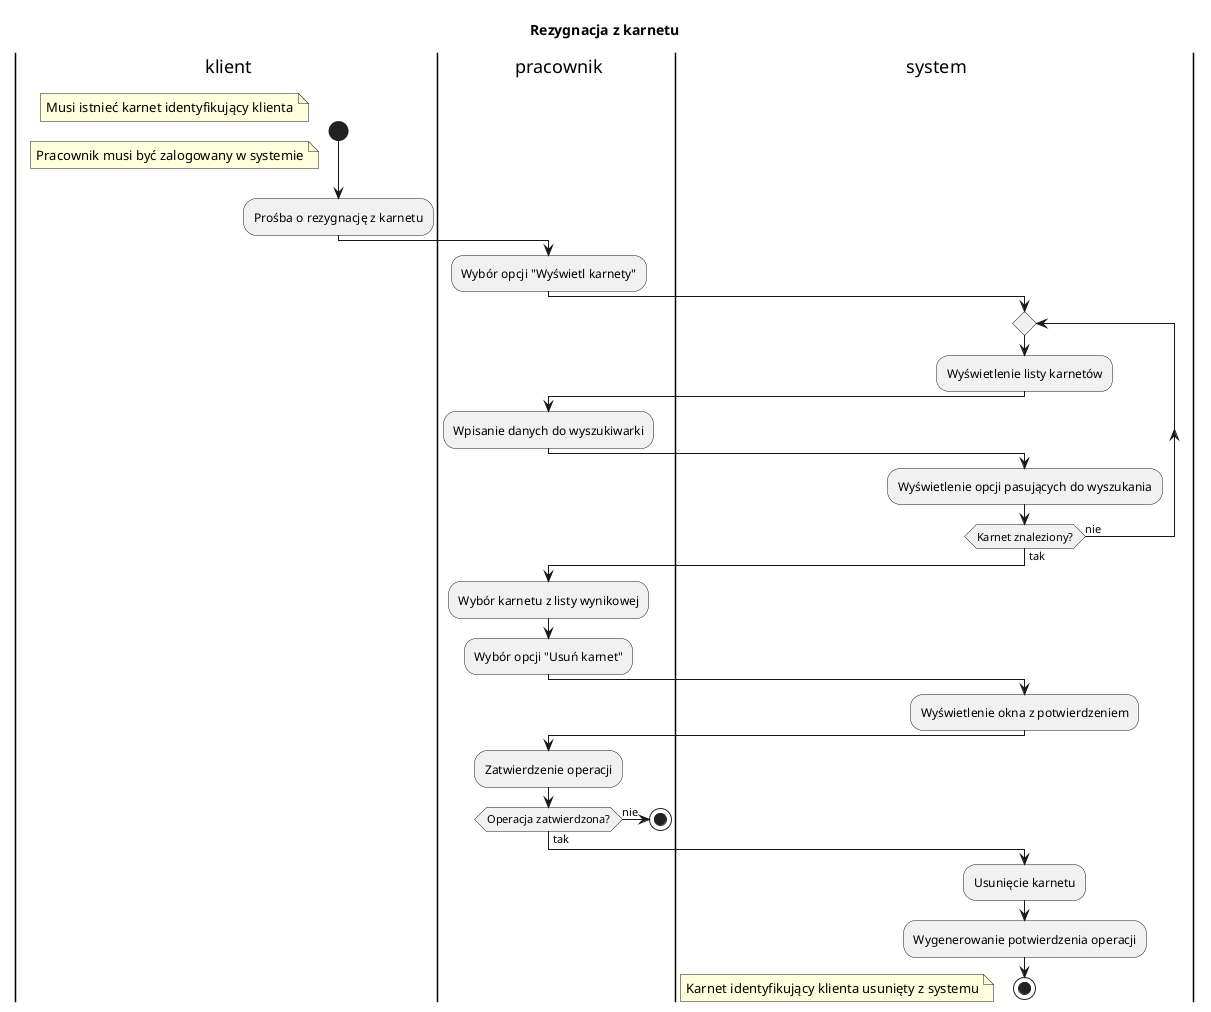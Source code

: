 @startuml "Rezygnacja z karnetu"
title "Rezygnacja z karnetu"

|k| klient
|p| pracownik
|s| system

|k|
start
floating note left: Musi istnieć karnet identyfikujący klienta
floating note left: Pracownik musi być zalogowany w systemie
:Prośba o rezygnację z karnetu;

|p|
:Wybór opcji "Wyświetl karnety";

|s|
repeat
:Wyświetlenie listy karnetów;

|p|
:Wpisanie danych do wyszukiwarki;

|s|
:Wyświetlenie opcji pasujących do wyszukania;
repeat while (Karnet znaleziony?) is (nie) not (tak)

|p|
:Wybór karnetu z listy wynikowej;
:Wybór opcji "Usuń karnet";

|s|
:Wyświetlenie okna z potwierdzeniem;

|p|
:Zatwierdzenie operacji;

if (Operacja zatwierdzona?) then (tak)
else (nie)
stop
endif

|s|
:Usunięcie karnetu;
:Wygenerowanie potwierdzenia operacji;

stop
floating note left: Karnet identyfikujący klienta usunięty z systemu

@enduml
